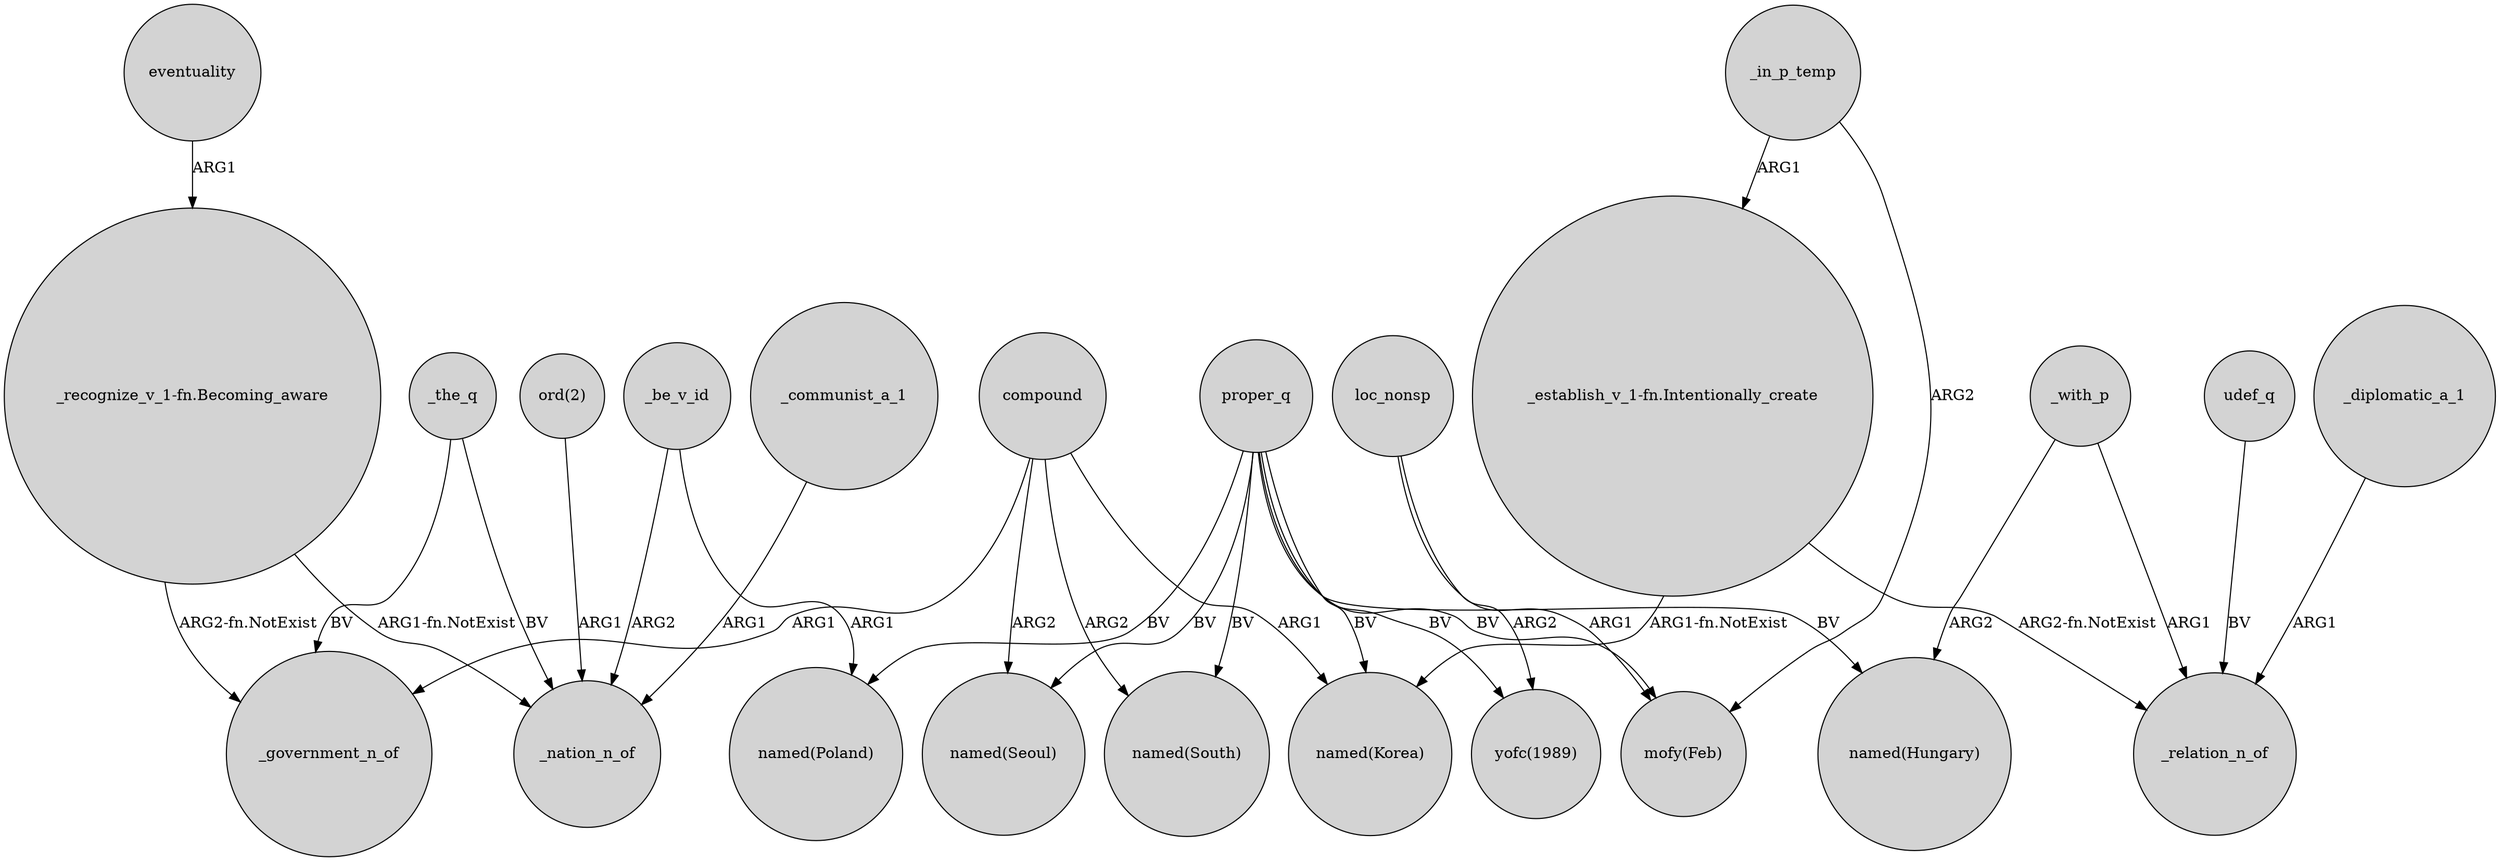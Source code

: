 digraph {
	node [shape=circle style=filled]
	compound -> "named(South)" [label=ARG2]
	proper_q -> "named(Seoul)" [label=BV]
	_be_v_id -> "named(Poland)" [label=ARG1]
	compound -> _government_n_of [label=ARG1]
	compound -> "named(Seoul)" [label=ARG2]
	udef_q -> _relation_n_of [label=BV]
	_with_p -> _relation_n_of [label=ARG1]
	"_recognize_v_1-fn.Becoming_aware" -> _nation_n_of [label="ARG1-fn.NotExist"]
	loc_nonsp -> "mofy(Feb)" [label=ARG1]
	"_establish_v_1-fn.Intentionally_create" -> _relation_n_of [label="ARG2-fn.NotExist"]
	_communist_a_1 -> _nation_n_of [label=ARG1]
	_diplomatic_a_1 -> _relation_n_of [label=ARG1]
	proper_q -> "yofc(1989)" [label=BV]
	proper_q -> "named(Poland)" [label=BV]
	_the_q -> _nation_n_of [label=BV]
	proper_q -> "named(Korea)" [label=BV]
	proper_q -> "mofy(Feb)" [label=BV]
	_in_p_temp -> "mofy(Feb)" [label=ARG2]
	eventuality -> "_recognize_v_1-fn.Becoming_aware" [label=ARG1]
	_with_p -> "named(Hungary)" [label=ARG2]
	loc_nonsp -> "yofc(1989)" [label=ARG2]
	"ord(2)" -> _nation_n_of [label=ARG1]
	_the_q -> _government_n_of [label=BV]
	proper_q -> "named(Hungary)" [label=BV]
	proper_q -> "named(South)" [label=BV]
	"_recognize_v_1-fn.Becoming_aware" -> _government_n_of [label="ARG2-fn.NotExist"]
	"_establish_v_1-fn.Intentionally_create" -> "named(Korea)" [label="ARG1-fn.NotExist"]
	compound -> "named(Korea)" [label=ARG1]
	_in_p_temp -> "_establish_v_1-fn.Intentionally_create" [label=ARG1]
	_be_v_id -> _nation_n_of [label=ARG2]
}
